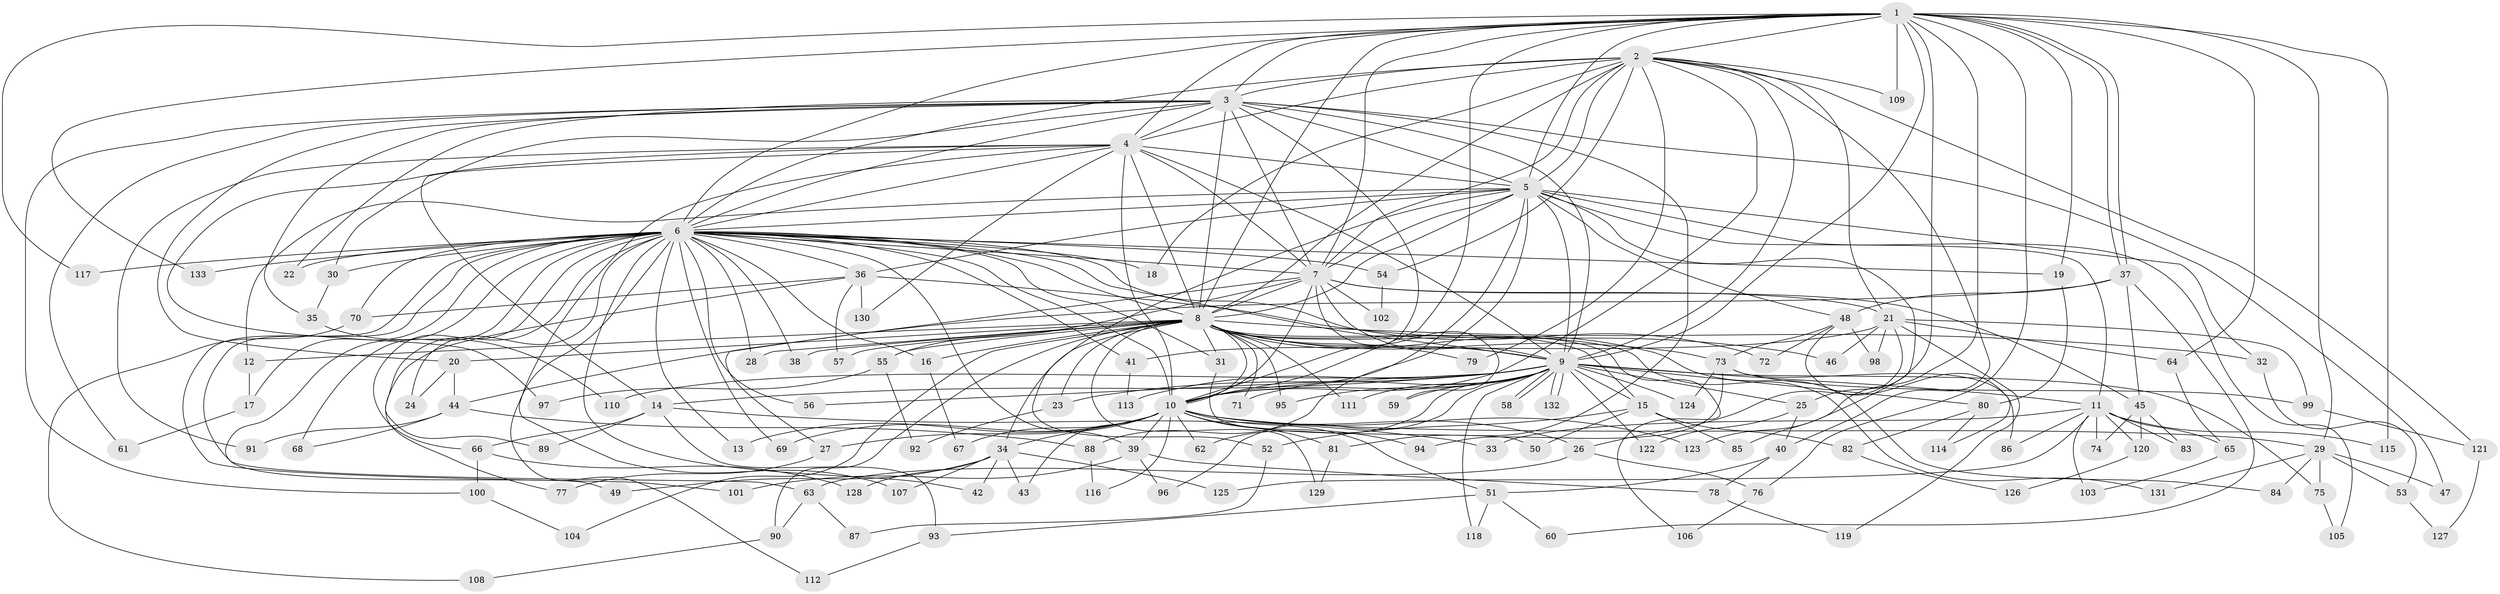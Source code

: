 // Generated by graph-tools (version 1.1) at 2025/45/03/09/25 04:45:12]
// undirected, 133 vertices, 291 edges
graph export_dot {
graph [start="1"]
  node [color=gray90,style=filled];
  1;
  2;
  3;
  4;
  5;
  6;
  7;
  8;
  9;
  10;
  11;
  12;
  13;
  14;
  15;
  16;
  17;
  18;
  19;
  20;
  21;
  22;
  23;
  24;
  25;
  26;
  27;
  28;
  29;
  30;
  31;
  32;
  33;
  34;
  35;
  36;
  37;
  38;
  39;
  40;
  41;
  42;
  43;
  44;
  45;
  46;
  47;
  48;
  49;
  50;
  51;
  52;
  53;
  54;
  55;
  56;
  57;
  58;
  59;
  60;
  61;
  62;
  63;
  64;
  65;
  66;
  67;
  68;
  69;
  70;
  71;
  72;
  73;
  74;
  75;
  76;
  77;
  78;
  79;
  80;
  81;
  82;
  83;
  84;
  85;
  86;
  87;
  88;
  89;
  90;
  91;
  92;
  93;
  94;
  95;
  96;
  97;
  98;
  99;
  100;
  101;
  102;
  103;
  104;
  105;
  106;
  107;
  108;
  109;
  110;
  111;
  112;
  113;
  114;
  115;
  116;
  117;
  118;
  119;
  120;
  121;
  122;
  123;
  124;
  125;
  126;
  127;
  128;
  129;
  130;
  131;
  132;
  133;
  1 -- 2;
  1 -- 3;
  1 -- 4;
  1 -- 5;
  1 -- 6;
  1 -- 7;
  1 -- 8;
  1 -- 9;
  1 -- 10;
  1 -- 19;
  1 -- 25;
  1 -- 29;
  1 -- 37;
  1 -- 37;
  1 -- 64;
  1 -- 76;
  1 -- 109;
  1 -- 115;
  1 -- 117;
  1 -- 123;
  1 -- 133;
  2 -- 3;
  2 -- 4;
  2 -- 5;
  2 -- 6;
  2 -- 7;
  2 -- 8;
  2 -- 9;
  2 -- 10;
  2 -- 18;
  2 -- 21;
  2 -- 40;
  2 -- 54;
  2 -- 79;
  2 -- 109;
  2 -- 121;
  3 -- 4;
  3 -- 5;
  3 -- 6;
  3 -- 7;
  3 -- 8;
  3 -- 9;
  3 -- 10;
  3 -- 20;
  3 -- 22;
  3 -- 30;
  3 -- 35;
  3 -- 47;
  3 -- 61;
  3 -- 81;
  3 -- 100;
  4 -- 5;
  4 -- 6;
  4 -- 7;
  4 -- 8;
  4 -- 9;
  4 -- 10;
  4 -- 14;
  4 -- 91;
  4 -- 97;
  4 -- 107;
  4 -- 130;
  5 -- 6;
  5 -- 7;
  5 -- 8;
  5 -- 9;
  5 -- 10;
  5 -- 11;
  5 -- 12;
  5 -- 32;
  5 -- 36;
  5 -- 48;
  5 -- 52;
  5 -- 85;
  5 -- 88;
  5 -- 105;
  6 -- 7;
  6 -- 8;
  6 -- 9;
  6 -- 10;
  6 -- 13;
  6 -- 16;
  6 -- 17;
  6 -- 18;
  6 -- 19;
  6 -- 22;
  6 -- 24;
  6 -- 28;
  6 -- 30;
  6 -- 31;
  6 -- 36;
  6 -- 38;
  6 -- 39;
  6 -- 41;
  6 -- 42;
  6 -- 49;
  6 -- 54;
  6 -- 56;
  6 -- 63;
  6 -- 66;
  6 -- 68;
  6 -- 69;
  6 -- 70;
  6 -- 72;
  6 -- 89;
  6 -- 101;
  6 -- 112;
  6 -- 117;
  6 -- 133;
  7 -- 8;
  7 -- 9;
  7 -- 10;
  7 -- 21;
  7 -- 27;
  7 -- 45;
  7 -- 55;
  7 -- 59;
  7 -- 102;
  8 -- 9;
  8 -- 10;
  8 -- 12;
  8 -- 15;
  8 -- 16;
  8 -- 20;
  8 -- 23;
  8 -- 28;
  8 -- 31;
  8 -- 32;
  8 -- 34;
  8 -- 38;
  8 -- 55;
  8 -- 57;
  8 -- 71;
  8 -- 73;
  8 -- 79;
  8 -- 84;
  8 -- 90;
  8 -- 95;
  8 -- 104;
  8 -- 106;
  8 -- 111;
  8 -- 129;
  8 -- 131;
  9 -- 10;
  9 -- 11;
  9 -- 14;
  9 -- 15;
  9 -- 23;
  9 -- 25;
  9 -- 56;
  9 -- 58;
  9 -- 58;
  9 -- 59;
  9 -- 62;
  9 -- 71;
  9 -- 75;
  9 -- 80;
  9 -- 95;
  9 -- 96;
  9 -- 110;
  9 -- 111;
  9 -- 113;
  9 -- 118;
  9 -- 122;
  9 -- 124;
  9 -- 132;
  9 -- 132;
  10 -- 13;
  10 -- 26;
  10 -- 27;
  10 -- 29;
  10 -- 34;
  10 -- 39;
  10 -- 43;
  10 -- 51;
  10 -- 62;
  10 -- 67;
  10 -- 69;
  10 -- 81;
  10 -- 94;
  10 -- 116;
  10 -- 123;
  11 -- 33;
  11 -- 65;
  11 -- 74;
  11 -- 83;
  11 -- 86;
  11 -- 103;
  11 -- 115;
  11 -- 120;
  11 -- 125;
  12 -- 17;
  14 -- 33;
  14 -- 66;
  14 -- 89;
  14 -- 93;
  15 -- 50;
  15 -- 52;
  15 -- 82;
  15 -- 85;
  16 -- 67;
  17 -- 61;
  19 -- 80;
  20 -- 24;
  20 -- 44;
  21 -- 26;
  21 -- 41;
  21 -- 46;
  21 -- 64;
  21 -- 98;
  21 -- 99;
  21 -- 119;
  23 -- 92;
  25 -- 40;
  25 -- 122;
  26 -- 63;
  26 -- 76;
  27 -- 77;
  29 -- 47;
  29 -- 53;
  29 -- 75;
  29 -- 84;
  29 -- 131;
  30 -- 35;
  31 -- 50;
  32 -- 53;
  34 -- 42;
  34 -- 43;
  34 -- 49;
  34 -- 107;
  34 -- 125;
  34 -- 128;
  35 -- 110;
  36 -- 46;
  36 -- 57;
  36 -- 70;
  36 -- 77;
  36 -- 130;
  37 -- 44;
  37 -- 45;
  37 -- 48;
  37 -- 60;
  39 -- 78;
  39 -- 96;
  39 -- 101;
  40 -- 51;
  40 -- 78;
  41 -- 113;
  44 -- 68;
  44 -- 88;
  44 -- 91;
  45 -- 74;
  45 -- 83;
  45 -- 120;
  48 -- 72;
  48 -- 73;
  48 -- 98;
  48 -- 114;
  51 -- 60;
  51 -- 93;
  51 -- 118;
  52 -- 87;
  53 -- 127;
  54 -- 102;
  55 -- 92;
  55 -- 97;
  63 -- 87;
  63 -- 90;
  64 -- 65;
  65 -- 103;
  66 -- 100;
  66 -- 128;
  70 -- 108;
  73 -- 86;
  73 -- 94;
  73 -- 99;
  73 -- 124;
  75 -- 105;
  76 -- 106;
  78 -- 119;
  80 -- 82;
  80 -- 114;
  81 -- 129;
  82 -- 126;
  88 -- 116;
  90 -- 108;
  93 -- 112;
  99 -- 121;
  100 -- 104;
  120 -- 126;
  121 -- 127;
}
